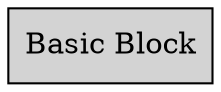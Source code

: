 digraph CFG {
    node [shape=box, style=filled];
    
    start [label="Basic Block"];
    
    start;
}